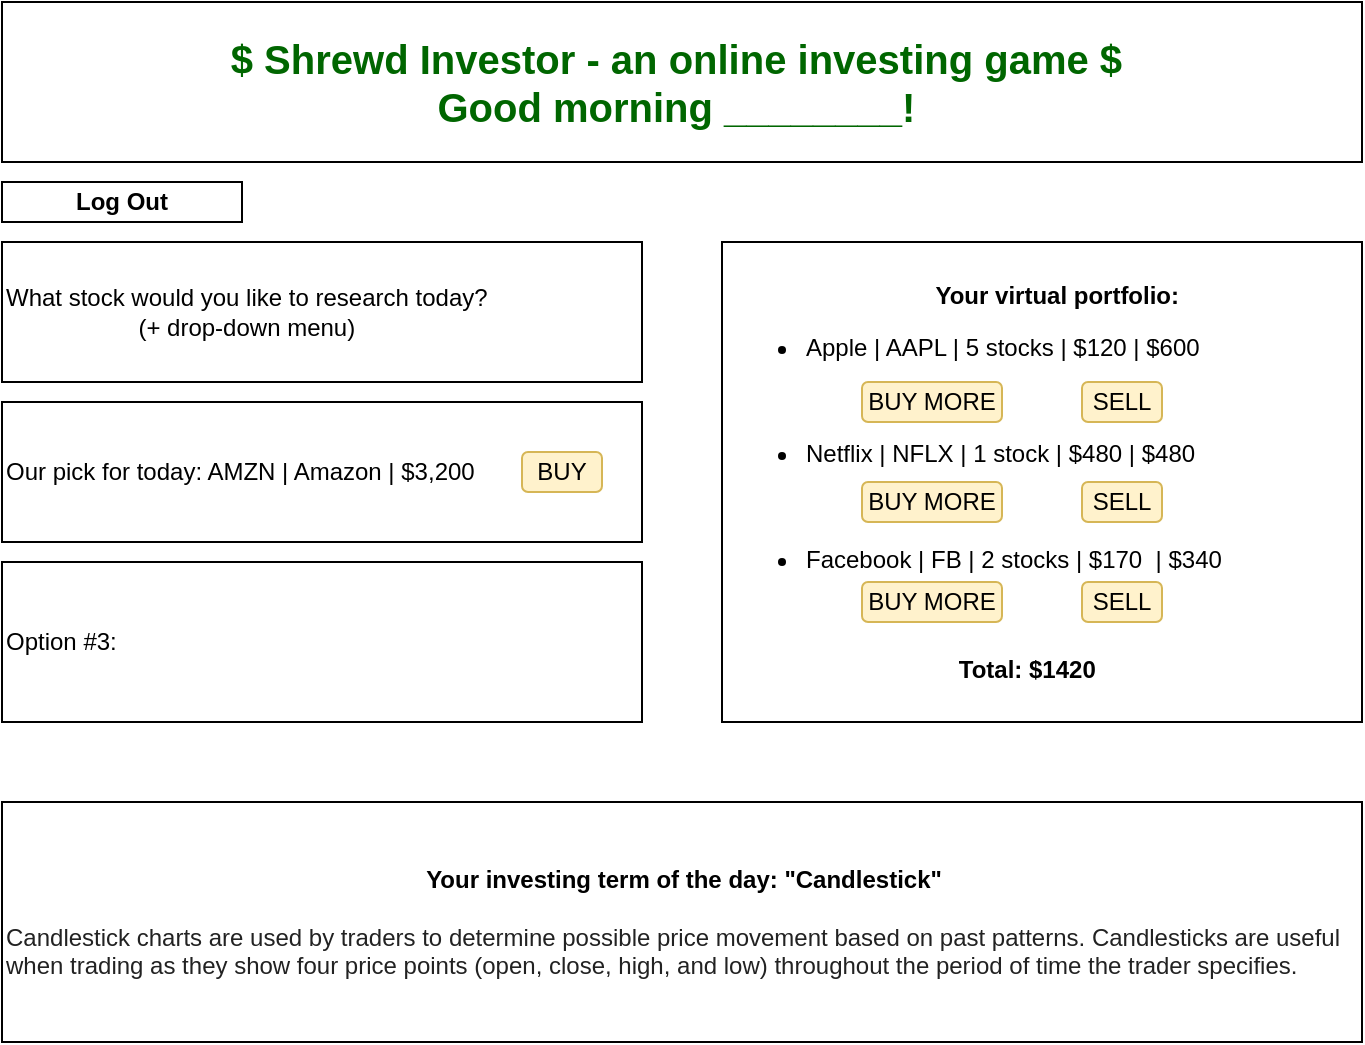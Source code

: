 <mxfile version="13.7.1" type="device" pages="3"><diagram id="soTiGja-0-07tjVEyp1w" name="User Profile"><mxGraphModel dx="1051" dy="623" grid="1" gridSize="10" guides="1" tooltips="1" connect="1" arrows="1" fold="1" page="1" pageScale="1" pageWidth="850" pageHeight="1100" math="0" shadow="0"><root><mxCell id="0"/><mxCell id="1" parent="0"/><mxCell id="CFoahsToEZuyVSap6i6m-1" value="&lt;b&gt;&lt;font style=&quot;font-size: 20px&quot;&gt;&lt;font color=&quot;#006600&quot;&gt;$ Shrewd Investor - an online investing game $&amp;nbsp;&lt;br&gt;Good morning ________!&amp;nbsp;&lt;/font&gt;&lt;br&gt;&lt;/font&gt;&lt;/b&gt;" style="rounded=0;whiteSpace=wrap;html=1;" vertex="1" parent="1"><mxGeometry x="80" y="40" width="680" height="80" as="geometry"/></mxCell><mxCell id="CFoahsToEZuyVSap6i6m-2" value="What stock would you like to research today? &lt;br&gt;&lt;div style=&quot;text-align: center&quot;&gt;&lt;span&gt;(+ drop-down menu)&lt;/span&gt;&lt;/div&gt;" style="rounded=0;whiteSpace=wrap;html=1;align=left;" vertex="1" parent="1"><mxGeometry x="80" y="160" width="320" height="70" as="geometry"/></mxCell><mxCell id="CFoahsToEZuyVSap6i6m-3" value="&lt;div style=&quot;text-align: center&quot;&gt;&lt;b&gt;Your investing term of the day: &quot;Candlestick&quot;&lt;/b&gt;&lt;/div&gt;&lt;font&gt;&lt;div style=&quot;text-align: center&quot;&gt;&lt;br&gt;&lt;/div&gt;&lt;span style=&quot;font-size: 12px ; color: rgb(34 , 34 , 34) ; font-family: &amp;#34;arial&amp;#34; , sans-serif ; background-color: rgb(255 , 255 , 255)&quot;&gt;Candlestick charts are used by traders to determine possible price movement based on past patterns. Candlesticks are useful when trading as they show four price points (open, close, high, and low) throughout the period of time the trader specifies.&lt;/span&gt;&lt;/font&gt;" style="rounded=0;whiteSpace=wrap;html=1;align=left;" vertex="1" parent="1"><mxGeometry x="80" y="440" width="680" height="120" as="geometry"/></mxCell><mxCell id="CFoahsToEZuyVSap6i6m-4" value="&lt;div style=&quot;text-align: center&quot;&gt;&lt;span&gt;&lt;b&gt;&amp;nbsp; &amp;nbsp; &amp;nbsp; &amp;nbsp; &amp;nbsp; &amp;nbsp; &amp;nbsp; &amp;nbsp; &amp;nbsp; &amp;nbsp; &amp;nbsp; &amp;nbsp; &amp;nbsp;Your virtual portfolio:&lt;/b&gt;&lt;/span&gt;&lt;/div&gt;&lt;ul&gt;&lt;li&gt;Apple | AAPL | 5 stocks | $120 | $600&lt;/li&gt;&lt;/ul&gt;&lt;div&gt;&lt;br&gt;&lt;/div&gt;&lt;ul&gt;&lt;li&gt;Netflix | NFLX | 1 stock | $480 | $480&lt;/li&gt;&lt;/ul&gt;&lt;div&gt;&lt;br&gt;&lt;/div&gt;&lt;ul&gt;&lt;li&gt;Facebook | FB | 2 stocks | $170&amp;nbsp; | $340&lt;/li&gt;&lt;/ul&gt;&lt;div&gt;&lt;br&gt;&lt;/div&gt;&lt;div&gt;&lt;br&gt;&lt;/div&gt;&lt;div style=&quot;text-align: center&quot;&gt;&lt;b&gt;&amp;nbsp; &amp;nbsp; &amp;nbsp; &amp;nbsp; &amp;nbsp; &amp;nbsp; &amp;nbsp; &amp;nbsp; Total: $1420&lt;/b&gt;&lt;/div&gt;" style="rounded=0;whiteSpace=wrap;html=1;align=left;" vertex="1" parent="1"><mxGeometry x="440" y="160" width="320" height="240" as="geometry"/></mxCell><mxCell id="CFoahsToEZuyVSap6i6m-5" value="BUY MORE" style="rounded=1;whiteSpace=wrap;html=1;fillColor=#fff2cc;strokeColor=#d6b656;" vertex="1" parent="1"><mxGeometry x="510" y="230" width="70" height="20" as="geometry"/></mxCell><mxCell id="CFoahsToEZuyVSap6i6m-6" value="SELL" style="rounded=1;whiteSpace=wrap;html=1;fillColor=#fff2cc;strokeColor=#d6b656;" vertex="1" parent="1"><mxGeometry x="620" y="230" width="40" height="20" as="geometry"/></mxCell><mxCell id="CFoahsToEZuyVSap6i6m-9" value="BUY MORE" style="rounded=1;whiteSpace=wrap;html=1;fillColor=#fff2cc;strokeColor=#d6b656;" vertex="1" parent="1"><mxGeometry x="510" y="280" width="70" height="20" as="geometry"/></mxCell><mxCell id="CFoahsToEZuyVSap6i6m-10" value="SELL" style="rounded=1;whiteSpace=wrap;html=1;fillColor=#fff2cc;strokeColor=#d6b656;" vertex="1" parent="1"><mxGeometry x="620" y="280" width="40" height="20" as="geometry"/></mxCell><mxCell id="CFoahsToEZuyVSap6i6m-11" value="BUY MORE" style="rounded=1;whiteSpace=wrap;html=1;fillColor=#fff2cc;strokeColor=#d6b656;" vertex="1" parent="1"><mxGeometry x="510" y="330" width="70" height="20" as="geometry"/></mxCell><mxCell id="CFoahsToEZuyVSap6i6m-12" value="SELL" style="rounded=1;whiteSpace=wrap;html=1;fillColor=#fff2cc;strokeColor=#d6b656;" vertex="1" parent="1"><mxGeometry x="620" y="330" width="40" height="20" as="geometry"/></mxCell><mxCell id="CFoahsToEZuyVSap6i6m-13" value="Our pick for today: AMZN | Amazon | $3,200" style="rounded=0;whiteSpace=wrap;html=1;align=left;" vertex="1" parent="1"><mxGeometry x="80" y="240" width="320" height="70" as="geometry"/></mxCell><mxCell id="CFoahsToEZuyVSap6i6m-14" value="Option #3:" style="rounded=0;whiteSpace=wrap;html=1;align=left;" vertex="1" parent="1"><mxGeometry x="80" y="320" width="320" height="80" as="geometry"/></mxCell><mxCell id="ppkVaUag4f-9wyEm3W0_-1" value="BUY" style="rounded=1;whiteSpace=wrap;html=1;fillColor=#fff2cc;strokeColor=#d6b656;" vertex="1" parent="1"><mxGeometry x="340" y="265" width="40" height="20" as="geometry"/></mxCell><mxCell id="5BoKETQfdj9IzUODh0cn-1" value="&lt;b&gt;Log Out&lt;/b&gt;" style="rounded=0;whiteSpace=wrap;html=1;" vertex="1" parent="1"><mxGeometry x="80" y="130" width="120" height="20" as="geometry"/></mxCell></root></mxGraphModel></diagram><diagram id="08yReUbr5OcZ1D43Uwcl" name="Login Page"><mxGraphModel dx="1051" dy="623" grid="1" gridSize="10" guides="1" tooltips="1" connect="1" arrows="1" fold="1" page="1" pageScale="1" pageWidth="850" pageHeight="1100" math="0" shadow="0"><root><mxCell id="fy_YamvBWoyR0oC2w7Ll-0"/><mxCell id="fy_YamvBWoyR0oC2w7Ll-1" parent="fy_YamvBWoyR0oC2w7Ll-0"/><mxCell id="-hiLV_YDL9IM6-MIpGLI-1" value="&lt;b&gt;&lt;font style=&quot;font-size: 20px&quot; color=&quot;#009900&quot;&gt;Welcome to Shrewd Investor!&lt;/font&gt;&lt;/b&gt;" style="rounded=1;whiteSpace=wrap;html=1;" vertex="1" parent="fy_YamvBWoyR0oC2w7Ll-1"><mxGeometry x="120" y="40" width="600" height="80" as="geometry"/></mxCell><mxCell id="-hiLV_YDL9IM6-MIpGLI-2" value="&lt;b&gt;Login&lt;/b&gt;" style="rounded=0;whiteSpace=wrap;html=1;" vertex="1" parent="fy_YamvBWoyR0oC2w7Ll-1"><mxGeometry x="120" y="160" width="240" height="40" as="geometry"/></mxCell><mxCell id="-hiLV_YDL9IM6-MIpGLI-4" value="john@gmail.com" style="rounded=0;whiteSpace=wrap;html=1;" vertex="1" parent="fy_YamvBWoyR0oC2w7Ll-1"><mxGeometry x="360" y="160" width="240" height="40" as="geometry"/></mxCell><mxCell id="-hiLV_YDL9IM6-MIpGLI-5" value="&lt;b&gt;Password&lt;/b&gt;" style="rounded=0;whiteSpace=wrap;html=1;" vertex="1" parent="fy_YamvBWoyR0oC2w7Ll-1"><mxGeometry x="120" y="240" width="240" height="40" as="geometry"/></mxCell><mxCell id="-hiLV_YDL9IM6-MIpGLI-6" value="pass12345" style="rounded=0;whiteSpace=wrap;html=1;" vertex="1" parent="fy_YamvBWoyR0oC2w7Ll-1"><mxGeometry x="360" y="240" width="240" height="40" as="geometry"/></mxCell><mxCell id="-hiLV_YDL9IM6-MIpGLI-7" value="&lt;b&gt;Register&lt;/b&gt;" style="rounded=0;whiteSpace=wrap;html=1;" vertex="1" parent="fy_YamvBWoyR0oC2w7Ll-1"><mxGeometry x="120" y="360" width="240" height="40" as="geometry"/></mxCell></root></mxGraphModel></diagram><diagram name="Register Page" id="l23GEhYl-9pGtHMffHUx"><mxGraphModel dx="1051" dy="623" grid="1" gridSize="10" guides="1" tooltips="1" connect="1" arrows="1" fold="1" page="1" pageScale="1" pageWidth="850" pageHeight="1100" math="0" shadow="0"><root><mxCell id="LnGCGHz20aZzQ1vnXmoo-0"/><mxCell id="LnGCGHz20aZzQ1vnXmoo-1" parent="LnGCGHz20aZzQ1vnXmoo-0"/><mxCell id="LnGCGHz20aZzQ1vnXmoo-2" value="&lt;b&gt;&lt;font style=&quot;font-size: 20px&quot; color=&quot;#009900&quot;&gt;Welcome to Shrewd Investor!&lt;/font&gt;&lt;/b&gt;" style="rounded=1;whiteSpace=wrap;html=1;" vertex="1" parent="LnGCGHz20aZzQ1vnXmoo-1"><mxGeometry x="120" y="40" width="600" height="80" as="geometry"/></mxCell><mxCell id="LnGCGHz20aZzQ1vnXmoo-3" value="&lt;b&gt;Login&lt;/b&gt;" style="rounded=0;whiteSpace=wrap;html=1;" vertex="1" parent="LnGCGHz20aZzQ1vnXmoo-1"><mxGeometry x="120" y="160" width="240" height="40" as="geometry"/></mxCell><mxCell id="LnGCGHz20aZzQ1vnXmoo-4" value="" style="rounded=0;whiteSpace=wrap;html=1;" vertex="1" parent="LnGCGHz20aZzQ1vnXmoo-1"><mxGeometry x="360" y="160" width="240" height="40" as="geometry"/></mxCell><mxCell id="LnGCGHz20aZzQ1vnXmoo-5" value="&lt;b&gt;Password&lt;/b&gt;" style="rounded=0;whiteSpace=wrap;html=1;" vertex="1" parent="LnGCGHz20aZzQ1vnXmoo-1"><mxGeometry x="120" y="240" width="240" height="40" as="geometry"/></mxCell><mxCell id="LnGCGHz20aZzQ1vnXmoo-6" value="" style="rounded=0;whiteSpace=wrap;html=1;" vertex="1" parent="LnGCGHz20aZzQ1vnXmoo-1"><mxGeometry x="360" y="240" width="240" height="40" as="geometry"/></mxCell><mxCell id="LnGCGHz20aZzQ1vnXmoo-7" value="&lt;b&gt;Already a User? Login here&lt;/b&gt;" style="rounded=0;whiteSpace=wrap;html=1;" vertex="1" parent="LnGCGHz20aZzQ1vnXmoo-1"><mxGeometry x="120" y="360" width="240" height="40" as="geometry"/></mxCell></root></mxGraphModel></diagram></mxfile>